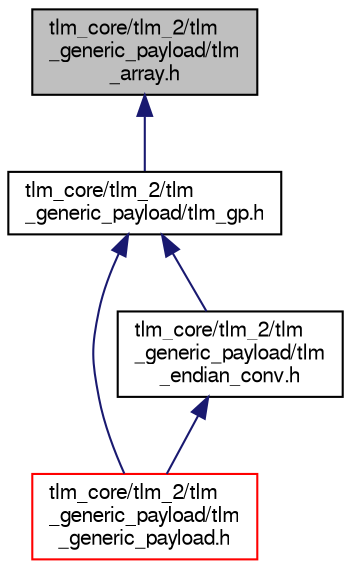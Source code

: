 digraph "tlm_core/tlm_2/tlm_generic_payload/tlm_array.h"
{
  edge [fontname="FreeSans",fontsize="10",labelfontname="FreeSans",labelfontsize="10"];
  node [fontname="FreeSans",fontsize="10",shape=record];
  Node2 [label="tlm_core/tlm_2/tlm\l_generic_payload/tlm\l_array.h",height=0.2,width=0.4,color="black", fillcolor="grey75", style="filled", fontcolor="black"];
  Node2 -> Node3 [dir="back",color="midnightblue",fontsize="10",style="solid",fontname="FreeSans"];
  Node3 [label="tlm_core/tlm_2/tlm\l_generic_payload/tlm_gp.h",height=0.2,width=0.4,color="black", fillcolor="white", style="filled",URL="$a00758.html"];
  Node3 -> Node4 [dir="back",color="midnightblue",fontsize="10",style="solid",fontname="FreeSans"];
  Node4 [label="tlm_core/tlm_2/tlm\l_generic_payload/tlm\l_generic_payload.h",height=0.2,width=0.4,color="red", fillcolor="white", style="filled",URL="$a00755.html"];
  Node3 -> Node20 [dir="back",color="midnightblue",fontsize="10",style="solid",fontname="FreeSans"];
  Node20 [label="tlm_core/tlm_2/tlm\l_generic_payload/tlm\l_endian_conv.h",height=0.2,width=0.4,color="black", fillcolor="white", style="filled",URL="$a00752.html"];
  Node20 -> Node4 [dir="back",color="midnightblue",fontsize="10",style="solid",fontname="FreeSans"];
}
